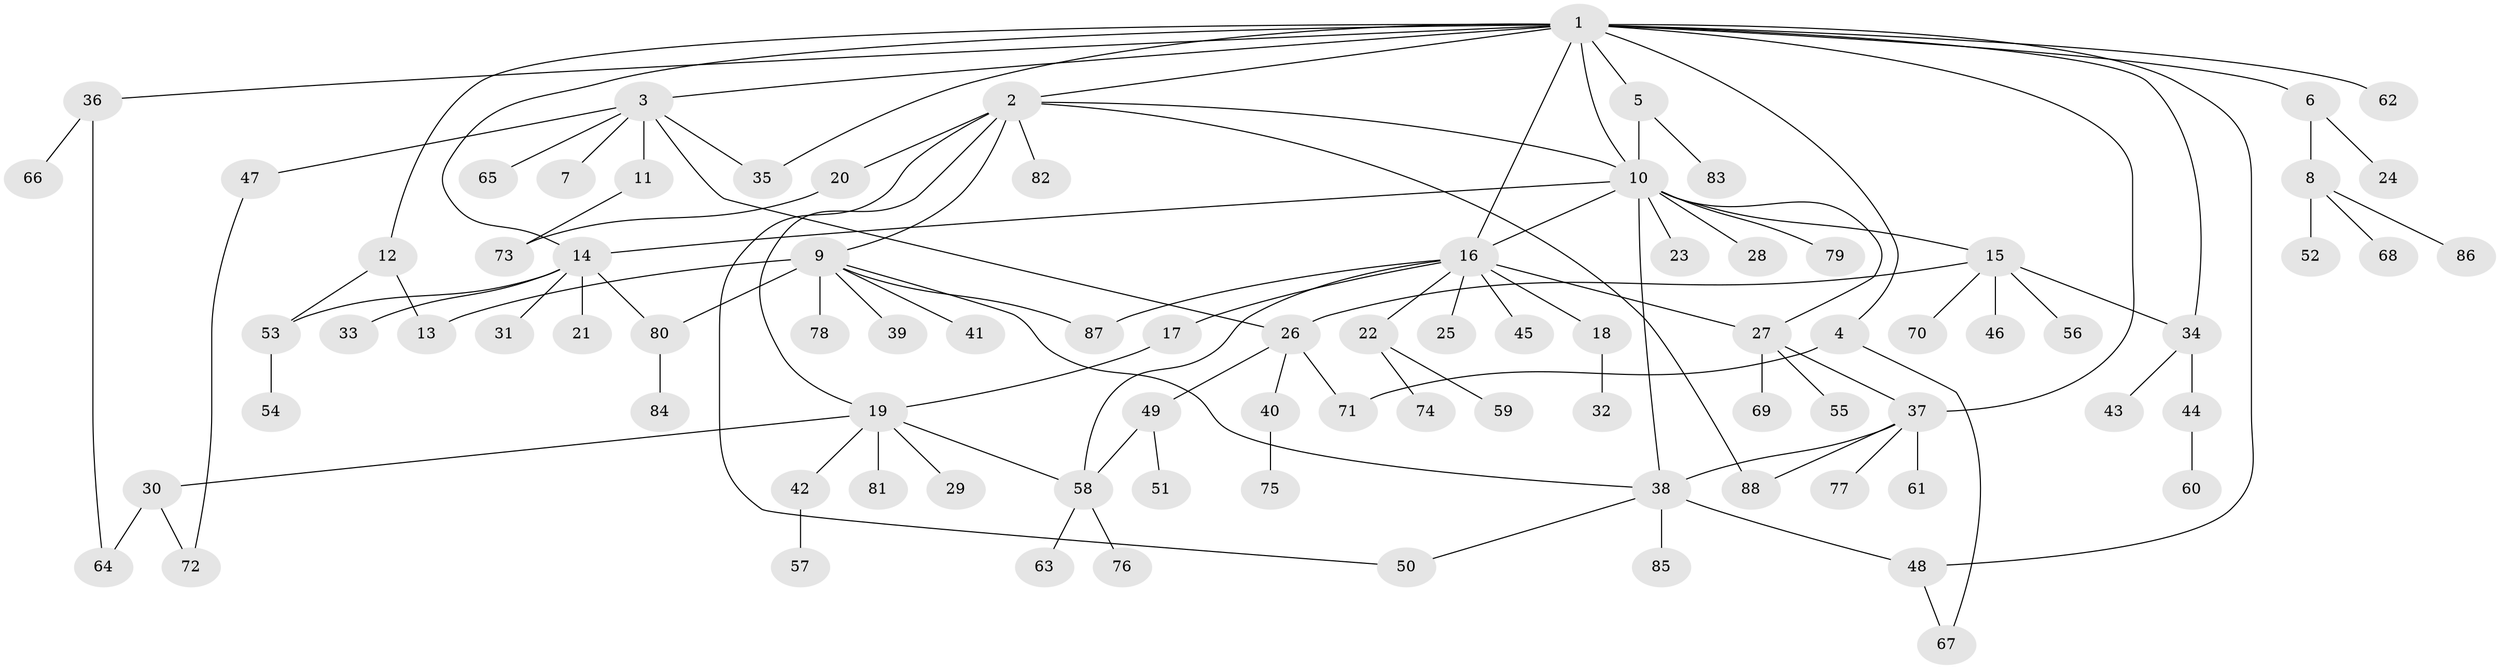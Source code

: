 // coarse degree distribution, {14: 0.02857142857142857, 8: 0.05714285714285714, 7: 0.02857142857142857, 3: 0.17142857142857143, 2: 0.22857142857142856, 11: 0.02857142857142857, 6: 0.02857142857142857, 5: 0.02857142857142857, 1: 0.37142857142857144, 4: 0.02857142857142857}
// Generated by graph-tools (version 1.1) at 2025/18/03/04/25 18:18:07]
// undirected, 88 vertices, 113 edges
graph export_dot {
graph [start="1"]
  node [color=gray90,style=filled];
  1;
  2;
  3;
  4;
  5;
  6;
  7;
  8;
  9;
  10;
  11;
  12;
  13;
  14;
  15;
  16;
  17;
  18;
  19;
  20;
  21;
  22;
  23;
  24;
  25;
  26;
  27;
  28;
  29;
  30;
  31;
  32;
  33;
  34;
  35;
  36;
  37;
  38;
  39;
  40;
  41;
  42;
  43;
  44;
  45;
  46;
  47;
  48;
  49;
  50;
  51;
  52;
  53;
  54;
  55;
  56;
  57;
  58;
  59;
  60;
  61;
  62;
  63;
  64;
  65;
  66;
  67;
  68;
  69;
  70;
  71;
  72;
  73;
  74;
  75;
  76;
  77;
  78;
  79;
  80;
  81;
  82;
  83;
  84;
  85;
  86;
  87;
  88;
  1 -- 2;
  1 -- 3;
  1 -- 4;
  1 -- 5;
  1 -- 6;
  1 -- 10;
  1 -- 12;
  1 -- 14;
  1 -- 16;
  1 -- 34;
  1 -- 35;
  1 -- 36;
  1 -- 37;
  1 -- 48;
  1 -- 62;
  2 -- 9;
  2 -- 10;
  2 -- 19;
  2 -- 20;
  2 -- 50;
  2 -- 82;
  2 -- 88;
  3 -- 7;
  3 -- 11;
  3 -- 26;
  3 -- 35;
  3 -- 47;
  3 -- 65;
  4 -- 67;
  4 -- 71;
  5 -- 10;
  5 -- 83;
  6 -- 8;
  6 -- 24;
  8 -- 52;
  8 -- 68;
  8 -- 86;
  9 -- 13;
  9 -- 38;
  9 -- 39;
  9 -- 41;
  9 -- 78;
  9 -- 80;
  9 -- 87;
  10 -- 14;
  10 -- 15;
  10 -- 16;
  10 -- 23;
  10 -- 27;
  10 -- 28;
  10 -- 38;
  10 -- 79;
  11 -- 73;
  12 -- 13;
  12 -- 53;
  14 -- 21;
  14 -- 31;
  14 -- 33;
  14 -- 53;
  14 -- 80;
  15 -- 26;
  15 -- 34;
  15 -- 46;
  15 -- 56;
  15 -- 70;
  16 -- 17;
  16 -- 18;
  16 -- 22;
  16 -- 25;
  16 -- 27;
  16 -- 45;
  16 -- 58;
  16 -- 87;
  17 -- 19;
  18 -- 32;
  19 -- 29;
  19 -- 30;
  19 -- 42;
  19 -- 58;
  19 -- 81;
  20 -- 73;
  22 -- 59;
  22 -- 74;
  26 -- 40;
  26 -- 49;
  26 -- 71;
  27 -- 37;
  27 -- 55;
  27 -- 69;
  30 -- 64;
  30 -- 72;
  34 -- 43;
  34 -- 44;
  36 -- 64;
  36 -- 66;
  37 -- 38;
  37 -- 61;
  37 -- 77;
  37 -- 88;
  38 -- 48;
  38 -- 50;
  38 -- 85;
  40 -- 75;
  42 -- 57;
  44 -- 60;
  47 -- 72;
  48 -- 67;
  49 -- 51;
  49 -- 58;
  53 -- 54;
  58 -- 63;
  58 -- 76;
  80 -- 84;
}
